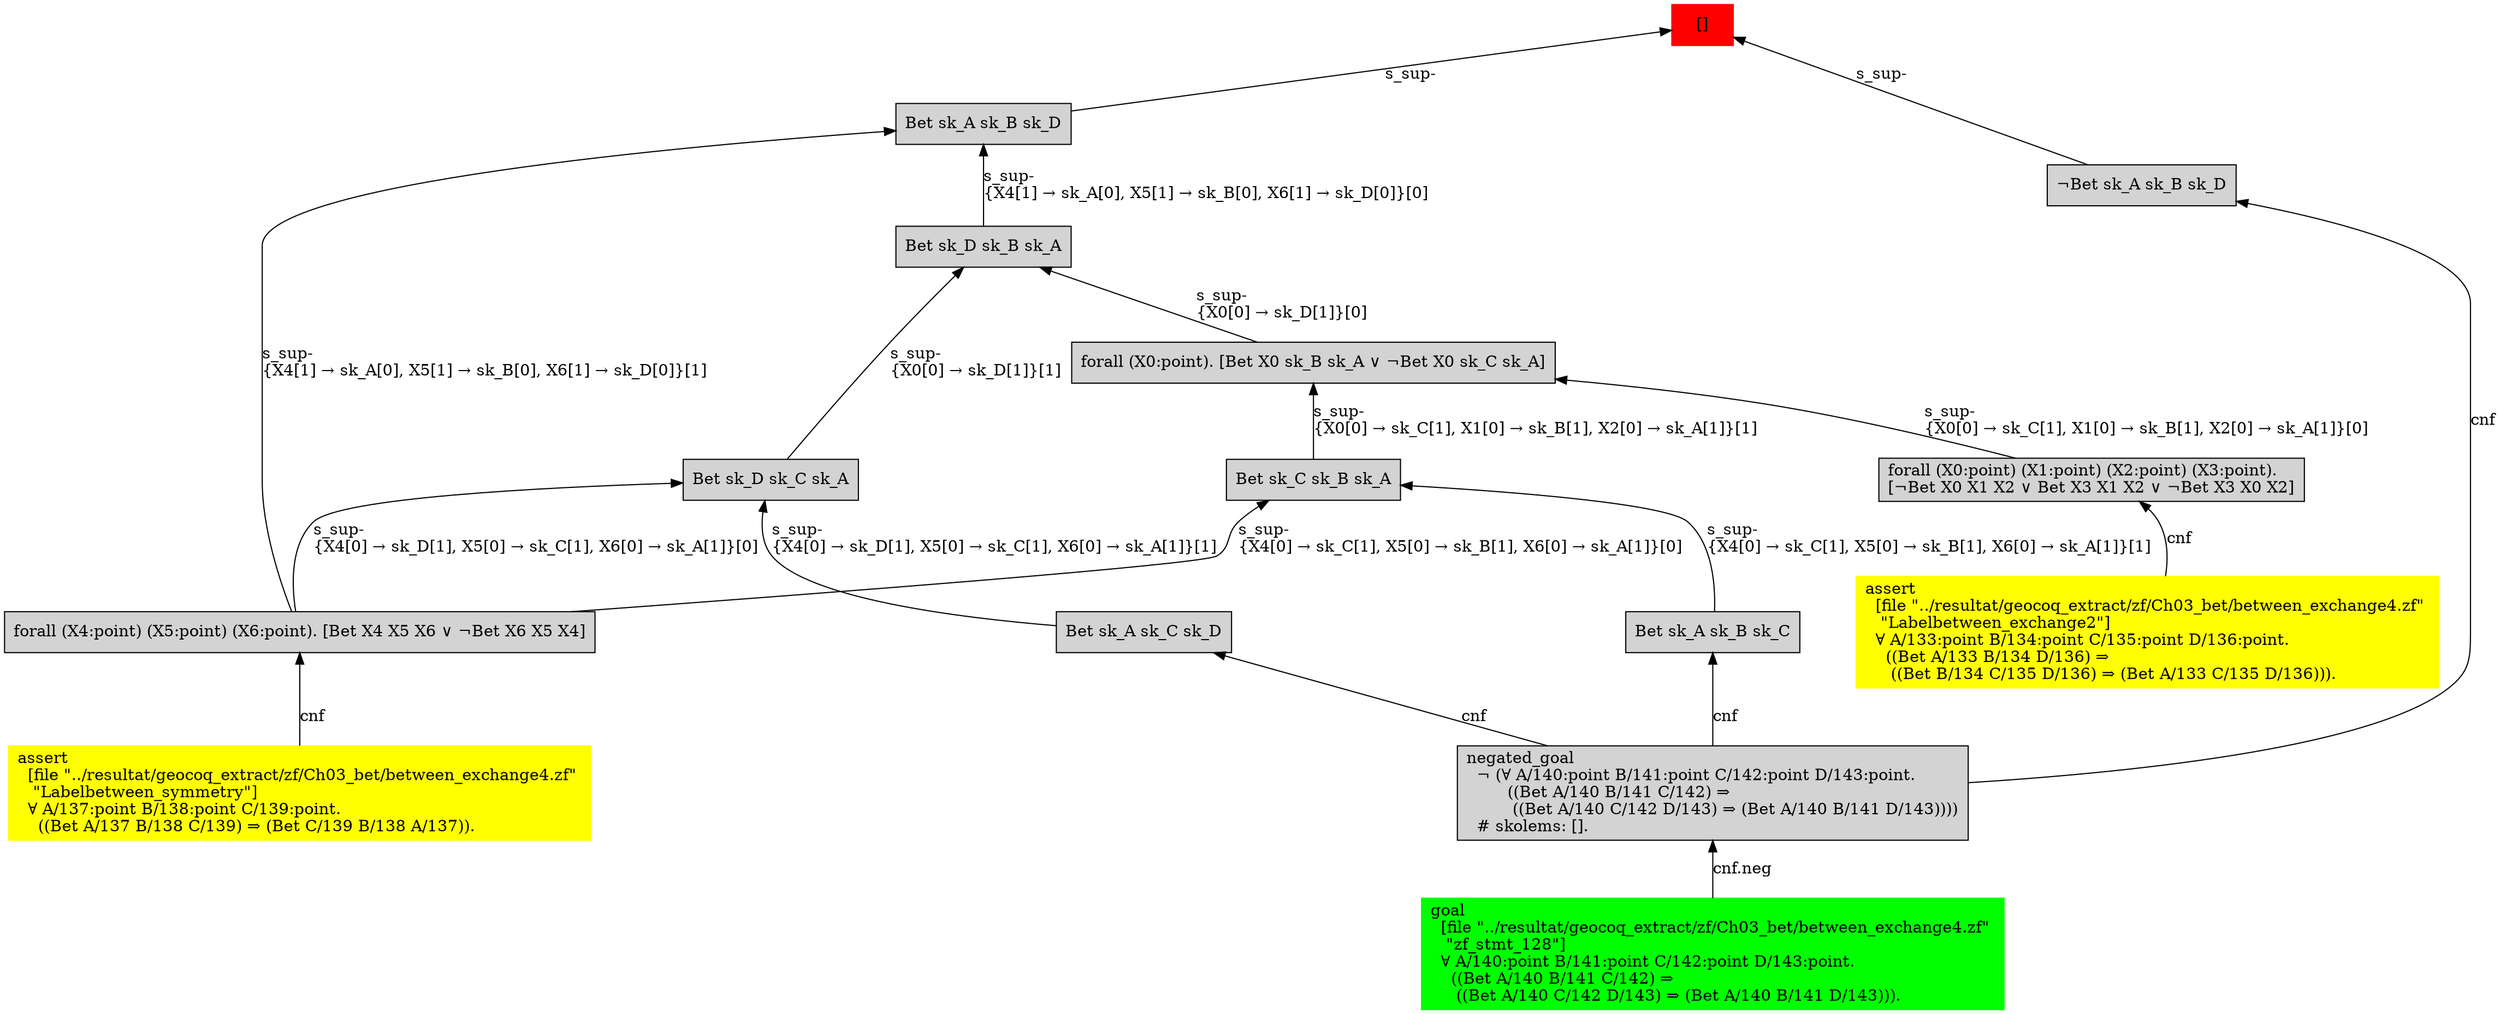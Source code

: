 digraph "unsat_graph" {
  vertex_0 [color=red, label="[]", shape=box, style=filled];
  vertex_0 -> vertex_1 [label="s_sup-\l", dir="back"];
  vertex_1 [shape=box, label="¬Bet sk_A sk_B sk_D\l", style=filled];
  vertex_1 -> vertex_2 [label="cnf", dir="back"];
  vertex_2 [shape=box, label="negated_goal\l  ¬ (∀ A/140:point B/141:point C/142:point D/143:point.\l        ((Bet A/140 B/141 C/142) ⇒\l         ((Bet A/140 C/142 D/143) ⇒ (Bet A/140 B/141 D/143))))\l  # skolems: [].\l", style=filled];
  vertex_2 -> vertex_3 [label="cnf.neg", dir="back"];
  vertex_3 [color=green, shape=box, label="goal\l  [file \"../resultat/geocoq_extract/zf/Ch03_bet/between_exchange4.zf\" \l   \"zf_stmt_128\"]\l  ∀ A/140:point B/141:point C/142:point D/143:point.\l    ((Bet A/140 B/141 C/142) ⇒\l     ((Bet A/140 C/142 D/143) ⇒ (Bet A/140 B/141 D/143))).\l", style=filled];
  vertex_0 -> vertex_4 [label="s_sup-\l", dir="back"];
  vertex_4 [shape=box, label="Bet sk_A sk_B sk_D\l", style=filled];
  vertex_4 -> vertex_5 [label="s_sup-\l\{X4[1] → sk_A[0], X5[1] → sk_B[0], X6[1] → sk_D[0]\}[1]\l", dir="back"];
  vertex_5 [shape=box, label="forall (X4:point) (X5:point) (X6:point). [Bet X4 X5 X6 ∨ ¬Bet X6 X5 X4]\l", style=filled];
  vertex_5 -> vertex_6 [label="cnf", dir="back"];
  vertex_6 [color=yellow, shape=box, label="assert\l  [file \"../resultat/geocoq_extract/zf/Ch03_bet/between_exchange4.zf\" \l   \"Labelbetween_symmetry\"]\l  ∀ A/137:point B/138:point C/139:point.\l    ((Bet A/137 B/138 C/139) ⇒ (Bet C/139 B/138 A/137)).\l", style=filled];
  vertex_4 -> vertex_7 [label="s_sup-\l\{X4[1] → sk_A[0], X5[1] → sk_B[0], X6[1] → sk_D[0]\}[0]\l", dir="back"];
  vertex_7 [shape=box, label="Bet sk_D sk_B sk_A\l", style=filled];
  vertex_7 -> vertex_8 [label="s_sup-\l\{X0[0] → sk_D[1]\}[0]\l", dir="back"];
  vertex_8 [shape=box, label="forall (X0:point). [Bet X0 sk_B sk_A ∨ ¬Bet X0 sk_C sk_A]\l", style=filled];
  vertex_8 -> vertex_9 [label="s_sup-\l\{X0[0] → sk_C[1], X1[0] → sk_B[1], X2[0] → sk_A[1]\}[0]\l", dir="back"];
  vertex_9 [shape=box, label="forall (X0:point) (X1:point) (X2:point) (X3:point).\l[¬Bet X0 X1 X2 ∨ Bet X3 X1 X2 ∨ ¬Bet X3 X0 X2]\l", style=filled];
  vertex_9 -> vertex_10 [label="cnf", dir="back"];
  vertex_10 [color=yellow, shape=box, label="assert\l  [file \"../resultat/geocoq_extract/zf/Ch03_bet/between_exchange4.zf\" \l   \"Labelbetween_exchange2\"]\l  ∀ A/133:point B/134:point C/135:point D/136:point.\l    ((Bet A/133 B/134 D/136) ⇒\l     ((Bet B/134 C/135 D/136) ⇒ (Bet A/133 C/135 D/136))).\l", style=filled];
  vertex_8 -> vertex_11 [label="s_sup-\l\{X0[0] → sk_C[1], X1[0] → sk_B[1], X2[0] → sk_A[1]\}[1]\l", dir="back"];
  vertex_11 [shape=box, label="Bet sk_C sk_B sk_A\l", style=filled];
  vertex_11 -> vertex_5 [label="s_sup-\l\{X4[0] → sk_C[1], X5[0] → sk_B[1], X6[0] → sk_A[1]\}[0]\l", dir="back"];
  vertex_11 -> vertex_12 [label="s_sup-\l\{X4[0] → sk_C[1], X5[0] → sk_B[1], X6[0] → sk_A[1]\}[1]\l", dir="back"];
  vertex_12 [shape=box, label="Bet sk_A sk_B sk_C\l", style=filled];
  vertex_12 -> vertex_2 [label="cnf", dir="back"];
  vertex_7 -> vertex_13 [label="s_sup-\l\{X0[0] → sk_D[1]\}[1]\l", dir="back"];
  vertex_13 [shape=box, label="Bet sk_D sk_C sk_A\l", style=filled];
  vertex_13 -> vertex_5 [label="s_sup-\l\{X4[0] → sk_D[1], X5[0] → sk_C[1], X6[0] → sk_A[1]\}[0]\l", dir="back"];
  vertex_13 -> vertex_14 [label="s_sup-\l\{X4[0] → sk_D[1], X5[0] → sk_C[1], X6[0] → sk_A[1]\}[1]\l", dir="back"];
  vertex_14 [shape=box, label="Bet sk_A sk_C sk_D\l", style=filled];
  vertex_14 -> vertex_2 [label="cnf", dir="back"];
  }


